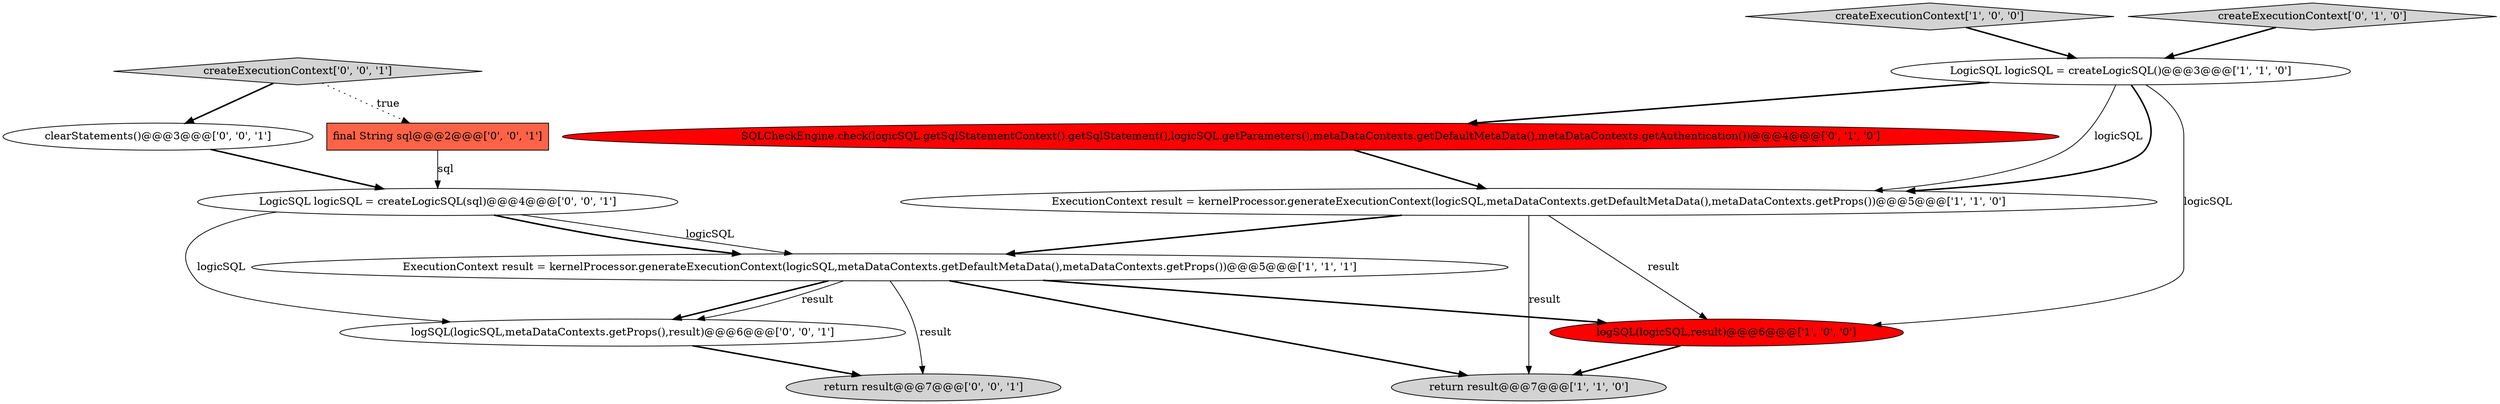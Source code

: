 digraph {
5 [style = filled, label = "return result@@@7@@@['1', '1', '0']", fillcolor = lightgray, shape = ellipse image = "AAA0AAABBB1BBB"];
1 [style = filled, label = "createExecutionContext['1', '0', '0']", fillcolor = lightgray, shape = diamond image = "AAA0AAABBB1BBB"];
12 [style = filled, label = "clearStatements()@@@3@@@['0', '0', '1']", fillcolor = white, shape = ellipse image = "AAA0AAABBB3BBB"];
7 [style = filled, label = "SQLCheckEngine.check(logicSQL.getSqlStatementContext().getSqlStatement(),logicSQL.getParameters(),metaDataContexts.getDefaultMetaData(),metaDataContexts.getAuthentication())@@@4@@@['0', '1', '0']", fillcolor = red, shape = ellipse image = "AAA1AAABBB2BBB"];
9 [style = filled, label = "final String sql@@@2@@@['0', '0', '1']", fillcolor = tomato, shape = box image = "AAA0AAABBB3BBB"];
13 [style = filled, label = "LogicSQL logicSQL = createLogicSQL(sql)@@@4@@@['0', '0', '1']", fillcolor = white, shape = ellipse image = "AAA0AAABBB3BBB"];
2 [style = filled, label = "LogicSQL logicSQL = createLogicSQL()@@@3@@@['1', '1', '0']", fillcolor = white, shape = ellipse image = "AAA0AAABBB1BBB"];
4 [style = filled, label = "ExecutionContext result = kernelProcessor.generateExecutionContext(logicSQL,metaDataContexts.getDefaultMetaData(),metaDataContexts.getProps())@@@5@@@['1', '1', '1']", fillcolor = white, shape = ellipse image = "AAA0AAABBB1BBB"];
8 [style = filled, label = "return result@@@7@@@['0', '0', '1']", fillcolor = lightgray, shape = ellipse image = "AAA0AAABBB3BBB"];
10 [style = filled, label = "logSQL(logicSQL,metaDataContexts.getProps(),result)@@@6@@@['0', '0', '1']", fillcolor = white, shape = ellipse image = "AAA0AAABBB3BBB"];
11 [style = filled, label = "createExecutionContext['0', '0', '1']", fillcolor = lightgray, shape = diamond image = "AAA0AAABBB3BBB"];
6 [style = filled, label = "createExecutionContext['0', '1', '0']", fillcolor = lightgray, shape = diamond image = "AAA0AAABBB2BBB"];
0 [style = filled, label = "ExecutionContext result = kernelProcessor.generateExecutionContext(logicSQL,metaDataContexts.getDefaultMetaData(),metaDataContexts.getProps())@@@5@@@['1', '1', '0']", fillcolor = white, shape = ellipse image = "AAA0AAABBB1BBB"];
3 [style = filled, label = "logSQL(logicSQL,result)@@@6@@@['1', '0', '0']", fillcolor = red, shape = ellipse image = "AAA1AAABBB1BBB"];
4->10 [style = bold, label=""];
4->3 [style = bold, label=""];
9->13 [style = solid, label="sql"];
11->9 [style = dotted, label="true"];
7->0 [style = bold, label=""];
11->12 [style = bold, label=""];
2->3 [style = solid, label="logicSQL"];
4->10 [style = solid, label="result"];
6->2 [style = bold, label=""];
2->0 [style = solid, label="logicSQL"];
12->13 [style = bold, label=""];
13->4 [style = solid, label="logicSQL"];
3->5 [style = bold, label=""];
2->0 [style = bold, label=""];
13->10 [style = solid, label="logicSQL"];
10->8 [style = bold, label=""];
0->4 [style = bold, label=""];
0->5 [style = solid, label="result"];
0->3 [style = solid, label="result"];
1->2 [style = bold, label=""];
4->8 [style = solid, label="result"];
2->7 [style = bold, label=""];
4->5 [style = bold, label=""];
13->4 [style = bold, label=""];
}
